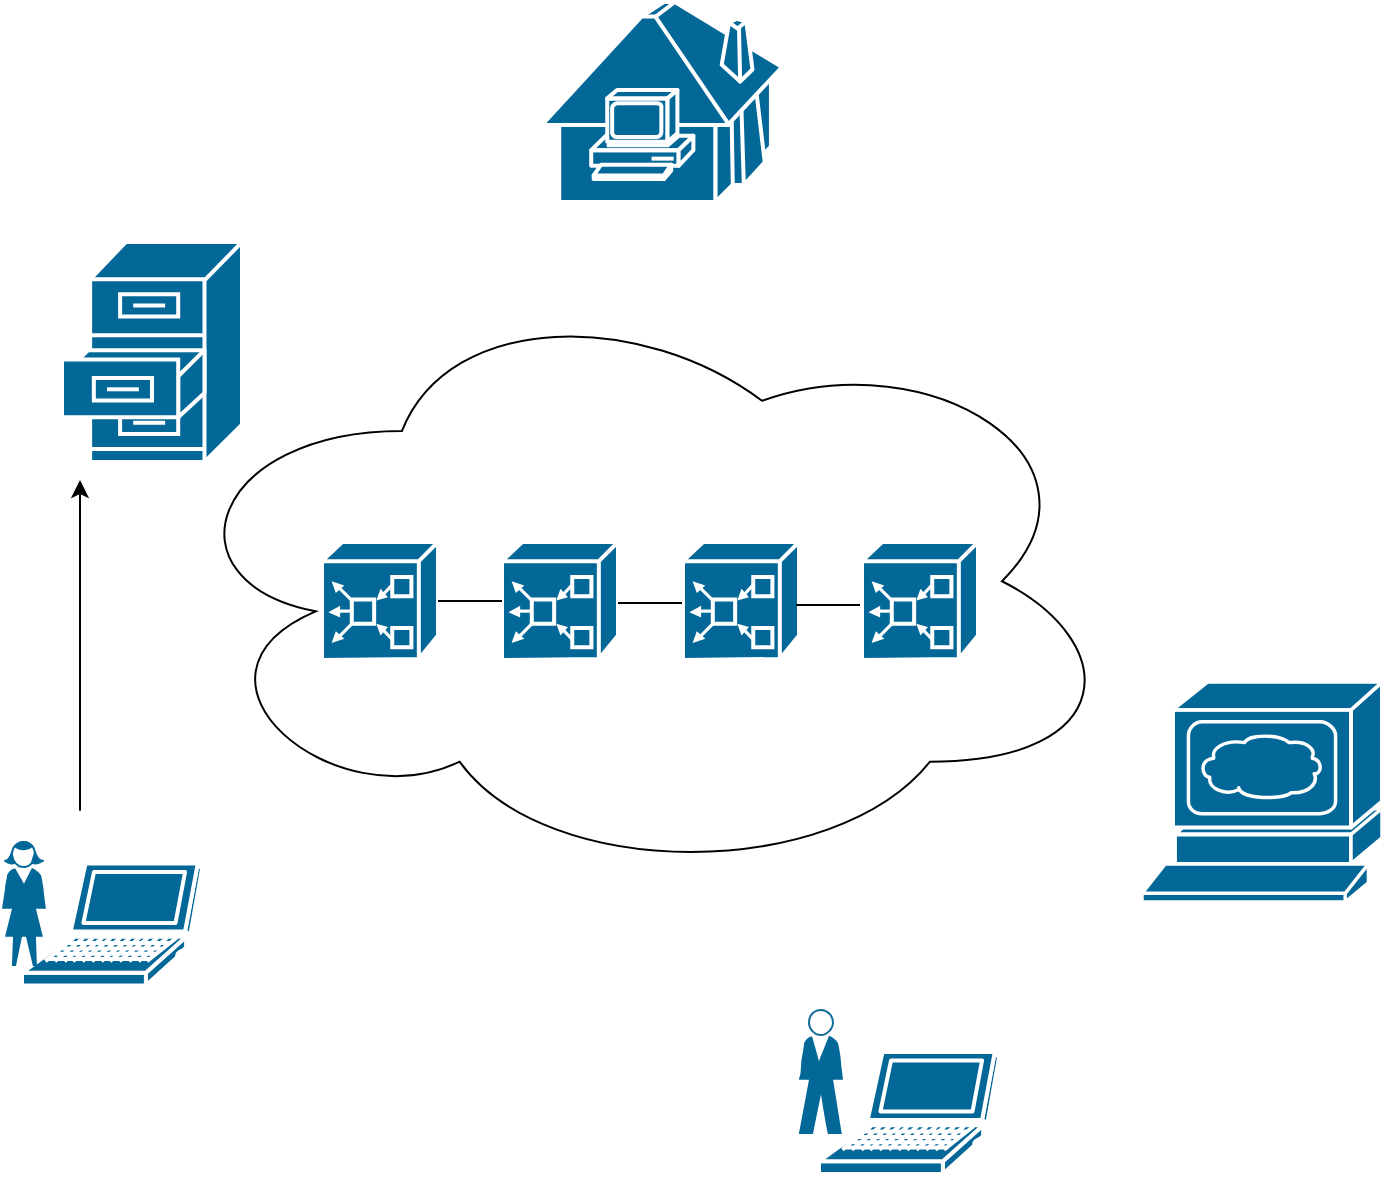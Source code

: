 <mxfile version="14.8.3" type="github">
  <diagram id="O-yqm2QbptXId96aFyb0" name="Page-1">
    <mxGraphModel dx="1422" dy="794" grid="1" gridSize="10" guides="1" tooltips="1" connect="1" arrows="1" fold="1" page="1" pageScale="1" pageWidth="827" pageHeight="1169" math="0" shadow="0">
      <root>
        <mxCell id="0" />
        <mxCell id="1" parent="0" />
        <mxCell id="Lvb4kINBbMLK_C419rUu-1" value="" style="shape=mxgraph.cisco.computers_and_peripherals.laptop;html=1;pointerEvents=1;dashed=0;fillColor=#036897;strokeColor=#ffffff;strokeWidth=2;verticalLabelPosition=bottom;verticalAlign=top;align=center;outlineConnect=0;" vertex="1" parent="1">
          <mxGeometry x="80" y="470.75" width="90" height="61" as="geometry" />
        </mxCell>
        <mxCell id="Lvb4kINBbMLK_C419rUu-2" value="" style="shape=mxgraph.cisco.people.standing_woman;html=1;pointerEvents=1;dashed=0;fillColor=#036897;strokeColor=#ffffff;strokeWidth=2;verticalLabelPosition=bottom;verticalAlign=top;align=center;outlineConnect=0;" vertex="1" parent="1">
          <mxGeometry x="70" y="460" width="22" height="62" as="geometry" />
        </mxCell>
        <mxCell id="Lvb4kINBbMLK_C419rUu-3" value="" style="shape=mxgraph.cisco.people.standing_man;html=1;pointerEvents=1;dashed=0;fillColor=#036897;strokeColor=#ffffff;strokeWidth=2;verticalLabelPosition=bottom;verticalAlign=top;align=center;outlineConnect=0;" vertex="1" parent="1">
          <mxGeometry x="468.5" y="544" width="22" height="62" as="geometry" />
        </mxCell>
        <mxCell id="Lvb4kINBbMLK_C419rUu-4" value="" style="shape=mxgraph.cisco.computers_and_peripherals.laptop;html=1;pointerEvents=1;dashed=0;fillColor=#036897;strokeColor=#ffffff;strokeWidth=2;verticalLabelPosition=bottom;verticalAlign=top;align=center;outlineConnect=0;" vertex="1" parent="1">
          <mxGeometry x="478.5" y="565" width="90" height="61" as="geometry" />
        </mxCell>
        <mxCell id="Lvb4kINBbMLK_C419rUu-5" value="" style="shape=mxgraph.cisco.hubs_and_gateways.mas_gateway;html=1;pointerEvents=1;dashed=0;fillColor=#036897;strokeColor=#ffffff;strokeWidth=2;verticalLabelPosition=bottom;verticalAlign=top;align=center;outlineConnect=0;" vertex="1" parent="1">
          <mxGeometry x="230" y="310" width="58" height="59" as="geometry" />
        </mxCell>
        <mxCell id="Lvb4kINBbMLK_C419rUu-6" value="" style="shape=mxgraph.cisco.hubs_and_gateways.mas_gateway;html=1;pointerEvents=1;dashed=0;fillColor=#036897;strokeColor=#ffffff;strokeWidth=2;verticalLabelPosition=bottom;verticalAlign=top;align=center;outlineConnect=0;" vertex="1" parent="1">
          <mxGeometry x="320" y="310" width="58" height="59" as="geometry" />
        </mxCell>
        <mxCell id="Lvb4kINBbMLK_C419rUu-7" value="" style="shape=mxgraph.cisco.hubs_and_gateways.mas_gateway;html=1;pointerEvents=1;dashed=0;fillColor=#036897;strokeColor=#ffffff;strokeWidth=2;verticalLabelPosition=bottom;verticalAlign=top;align=center;outlineConnect=0;" vertex="1" parent="1">
          <mxGeometry x="410.5" y="310" width="58" height="59" as="geometry" />
        </mxCell>
        <mxCell id="Lvb4kINBbMLK_C419rUu-8" value="" style="shape=mxgraph.cisco.hubs_and_gateways.mas_gateway;html=1;pointerEvents=1;dashed=0;fillColor=#036897;strokeColor=#ffffff;strokeWidth=2;verticalLabelPosition=bottom;verticalAlign=top;align=center;outlineConnect=0;" vertex="1" parent="1">
          <mxGeometry x="500" y="310" width="58" height="59" as="geometry" />
        </mxCell>
        <mxCell id="Lvb4kINBbMLK_C419rUu-10" value="" style="endArrow=none;html=1;exitX=1;exitY=0.5;exitDx=0;exitDy=0;exitPerimeter=0;entryX=0;entryY=0.5;entryDx=0;entryDy=0;entryPerimeter=0;" edge="1" parent="1" source="Lvb4kINBbMLK_C419rUu-5" target="Lvb4kINBbMLK_C419rUu-6">
          <mxGeometry width="50" height="50" relative="1" as="geometry">
            <mxPoint x="390" y="310" as="sourcePoint" />
            <mxPoint x="440" y="260" as="targetPoint" />
          </mxGeometry>
        </mxCell>
        <mxCell id="Lvb4kINBbMLK_C419rUu-11" value="" style="endArrow=none;html=1;exitX=1;exitY=0.5;exitDx=0;exitDy=0;exitPerimeter=0;entryX=0;entryY=0.5;entryDx=0;entryDy=0;entryPerimeter=0;" edge="1" parent="1">
          <mxGeometry width="50" height="50" relative="1" as="geometry">
            <mxPoint x="378" y="340.5" as="sourcePoint" />
            <mxPoint x="410" y="340.5" as="targetPoint" />
          </mxGeometry>
        </mxCell>
        <mxCell id="Lvb4kINBbMLK_C419rUu-12" value="" style="endArrow=none;html=1;exitX=1;exitY=0.5;exitDx=0;exitDy=0;exitPerimeter=0;entryX=0;entryY=0.5;entryDx=0;entryDy=0;entryPerimeter=0;" edge="1" parent="1">
          <mxGeometry width="50" height="50" relative="1" as="geometry">
            <mxPoint x="467" y="341.5" as="sourcePoint" />
            <mxPoint x="499" y="341.5" as="targetPoint" />
          </mxGeometry>
        </mxCell>
        <mxCell id="Lvb4kINBbMLK_C419rUu-14" value="" style="ellipse;shape=cloud;whiteSpace=wrap;html=1;fillColor=none;" vertex="1" parent="1">
          <mxGeometry x="150" y="179.25" width="480" height="300.75" as="geometry" />
        </mxCell>
        <mxCell id="Lvb4kINBbMLK_C419rUu-15" value="" style="shape=mxgraph.cisco.storage.file_cabinet;html=1;pointerEvents=1;dashed=0;fillColor=#036897;strokeColor=#ffffff;strokeWidth=2;verticalLabelPosition=bottom;verticalAlign=top;align=center;outlineConnect=0;" vertex="1" parent="1">
          <mxGeometry x="100" y="160" width="90" height="110" as="geometry" />
        </mxCell>
        <mxCell id="Lvb4kINBbMLK_C419rUu-19" value="" style="shape=mxgraph.cisco.buildings.telecommuter_house_pc;html=1;pointerEvents=1;dashed=0;fillColor=#036897;strokeColor=#ffffff;strokeWidth=2;verticalLabelPosition=bottom;verticalAlign=top;align=center;outlineConnect=0;" vertex="1" parent="1">
          <mxGeometry x="340" y="40" width="120" height="100" as="geometry" />
        </mxCell>
        <mxCell id="Lvb4kINBbMLK_C419rUu-20" value="" style="shape=mxgraph.cisco.servers.www_server;html=1;pointerEvents=1;dashed=0;fillColor=#036897;strokeColor=#ffffff;strokeWidth=2;verticalLabelPosition=bottom;verticalAlign=top;align=center;outlineConnect=0;" vertex="1" parent="1">
          <mxGeometry x="640" y="380" width="120" height="110" as="geometry" />
        </mxCell>
        <mxCell id="Lvb4kINBbMLK_C419rUu-21" value="" style="endArrow=classic;html=1;" edge="1" parent="1">
          <mxGeometry width="50" height="50" relative="1" as="geometry">
            <mxPoint x="109" y="389" as="sourcePoint" />
            <mxPoint x="109" y="279" as="targetPoint" />
            <Array as="points">
              <mxPoint x="109" y="449" />
              <mxPoint x="109" y="389" />
              <mxPoint x="109" y="319" />
            </Array>
          </mxGeometry>
        </mxCell>
      </root>
    </mxGraphModel>
  </diagram>
</mxfile>
